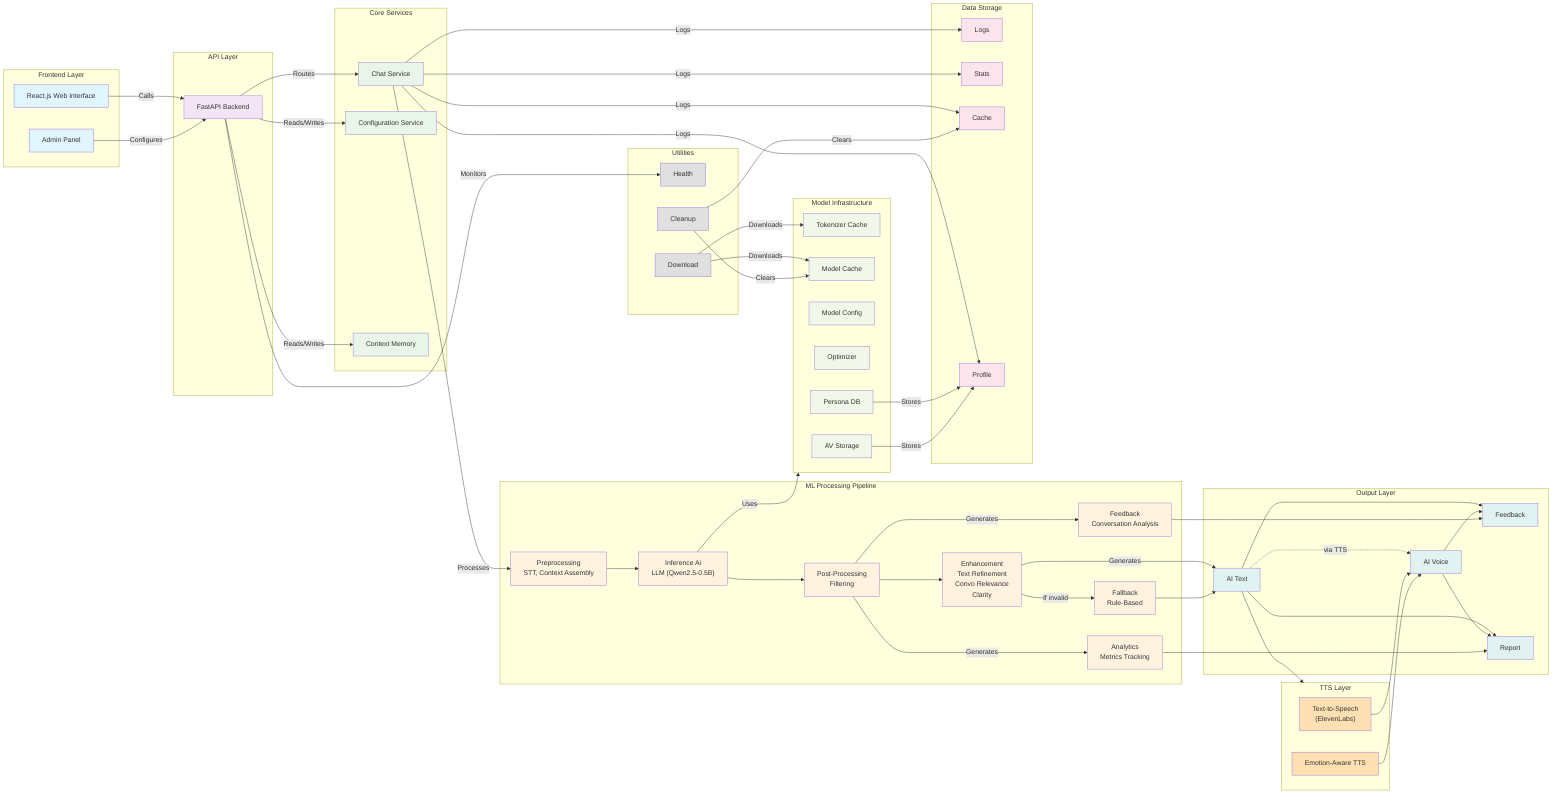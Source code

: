 ---
config:
  layout: dagre
  theme: mc
---
flowchart LR
 subgraph subGraph0["Frontend Layer"]
        UI["React.js Web Interface"]
        Admin["Admin Panel"]
  end
 subgraph subGraph1["API Layer"]
        API["FastAPI Backend"]
  end
 subgraph subGraph2["Core Services"]
        Chat["Chat Service"]
        Config["Configuration Service"]
        Memory["Context Memory"]
  end
 subgraph subGraph3["ML Processing Pipeline"]
        PreProc["Preprocessing<br>STT, Context Assembly"]
        Inference["Inference Ai<br>LLM (Qwen2.5-0.5B)"]
        PostProc["Post-Processing<br>Filtering"]
        Enhanced["Enhancement<br>Text Refinement<br>Convo Relevance<br>Clarity"]
        Fallback["Fallback<br>Rule-Based"]
        Feedback["Feedback<br>Conversation Analysis"]
        Analytics["Analytics<br>Metrics Tracking"]
  end
 subgraph subGraph4["TTS Layer"]
        TTS["Text-to-Speech<br>(ElevenLabs)"]
        EmotionTTS["Emotion-Aware TTS"]
  end
 subgraph subGraph5["Model Infrastructure"]
        Tokenizer["Tokenizer Cache"]
        ModelCache["Model Cache"]
        ModelConfig["Model Config"]
        Optimizer["Optimizer"]
        PersonaDB["Persona DB"]
        AVStorage["AV Storage"]
  end
 subgraph subGraph6["Data Storage"]
        Logs["Logs"]
        Stats["Stats"]
        Cache["Cache"]
        Profile["Profile"]
  end
 subgraph Utilities["Utilities"]
        Health["Health"]
        Cleanup["Cleanup"]
        Download["Download"]
  end
 subgraph subGraph7["Output Layer"]
    direction TB
        AIText["AI Text"]
        AIVoice["AI Voice"]
        PerfFeedback["Feedback"]
        SessionReport["Report"]
  end
    AIText -. via TTS .-> AIVoice
    AIText --> PerfFeedback & SessionReport & subGraph4
    AIVoice --> PerfFeedback & SessionReport
    UI -- Calls --> API
    Admin -- Configures --> API
    API -- Routes --> Chat
    API -- Reads/Writes --> Config & Memory
    API -- Monitors --> Health
    Chat -- Processes --> PreProc
    PreProc --> Inference
    Inference --> PostProc
    PostProc --> Enhanced
    Enhanced -- If invalid --> Fallback
    Enhanced -- Generates --> AIText
    Fallback --> AIText
    TTS --> AIVoice
    EmotionTTS --> AIVoice
    Inference -- Uses --> subGraph5
    Chat -- Logs --> Logs & Stats & Cache & Profile
    Download -- Downloads --> ModelCache & Tokenizer
    Cleanup -- Clears --> ModelCache & Cache
    PostProc -- Generates --> Feedback & Analytics
    Feedback --> PerfFeedback
    Analytics --> SessionReport
    PersonaDB -- Stores --> Profile
    AVStorage -- Stores --> Profile
     UI:::frontend
     Admin:::frontend
     API:::api
     Chat:::core
     Config:::core
     Memory:::core
     PreProc:::ml
     Inference:::ml
     PostProc:::ml
     Enhanced:::ml
     Fallback:::ml
     Feedback:::ml
     Analytics:::ml
     TTS:::tts
     EmotionTTS:::tts
     Tokenizer:::model
     ModelCache:::model
     ModelConfig:::model
     Optimizer:::model
     PersonaDB:::model
     AVStorage:::model
     Logs:::data
     Stats:::data
     Cache:::data
     Profile:::data
     Health:::utils
     Cleanup:::utils
     Download:::utils
     AIText:::output
     AIVoice:::output
     PerfFeedback:::output
     SessionReport:::output
    classDef frontend fill:#e1f5fe
    classDef api fill:#f3e5f5
    classDef core fill:#e8f5e8,fill:#e8f5e8
    classDef ml fill:#fff3e0,fill:#fff3e0
    classDef tts fill:#ffe0b2
    classDef model fill:#f1f8e9
    classDef data fill:#fce4ec
    classDef output fill:#e0f2f1
    classDef utils fill:#e0e0e0